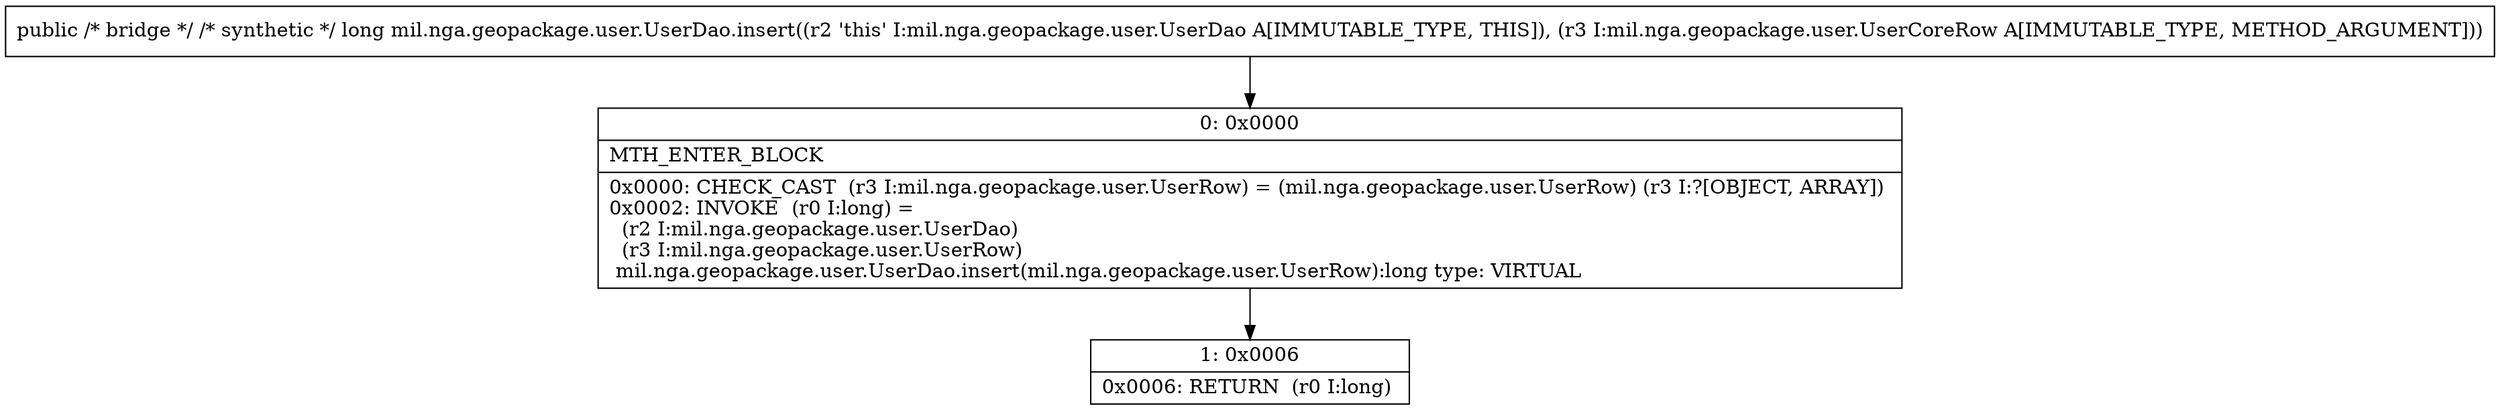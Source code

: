 digraph "CFG formil.nga.geopackage.user.UserDao.insert(Lmil\/nga\/geopackage\/user\/UserCoreRow;)J" {
Node_0 [shape=record,label="{0\:\ 0x0000|MTH_ENTER_BLOCK\l|0x0000: CHECK_CAST  (r3 I:mil.nga.geopackage.user.UserRow) = (mil.nga.geopackage.user.UserRow) (r3 I:?[OBJECT, ARRAY]) \l0x0002: INVOKE  (r0 I:long) = \l  (r2 I:mil.nga.geopackage.user.UserDao)\l  (r3 I:mil.nga.geopackage.user.UserRow)\l mil.nga.geopackage.user.UserDao.insert(mil.nga.geopackage.user.UserRow):long type: VIRTUAL \l}"];
Node_1 [shape=record,label="{1\:\ 0x0006|0x0006: RETURN  (r0 I:long) \l}"];
MethodNode[shape=record,label="{public \/* bridge *\/ \/* synthetic *\/ long mil.nga.geopackage.user.UserDao.insert((r2 'this' I:mil.nga.geopackage.user.UserDao A[IMMUTABLE_TYPE, THIS]), (r3 I:mil.nga.geopackage.user.UserCoreRow A[IMMUTABLE_TYPE, METHOD_ARGUMENT])) }"];
MethodNode -> Node_0;
Node_0 -> Node_1;
}

